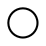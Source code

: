 digraph G {
	graph [fontname = "Helvetica"];
	node [fontname = "Helvetica",shape=circle,width=0.2];
	edge [fontname = "Helvetica"];

	5 [label=""];
}
